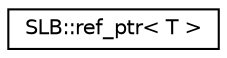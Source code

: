 digraph "Graphical Class Hierarchy"
{
  edge [fontname="Helvetica",fontsize="10",labelfontname="Helvetica",labelfontsize="10"];
  node [fontname="Helvetica",fontsize="10",shape=record];
  rankdir="LR";
  Node1 [label="SLB::ref_ptr\< T \>",height=0.2,width=0.4,color="black", fillcolor="white", style="filled",URL="$classSLB_1_1ref__ptr.html"];
}
